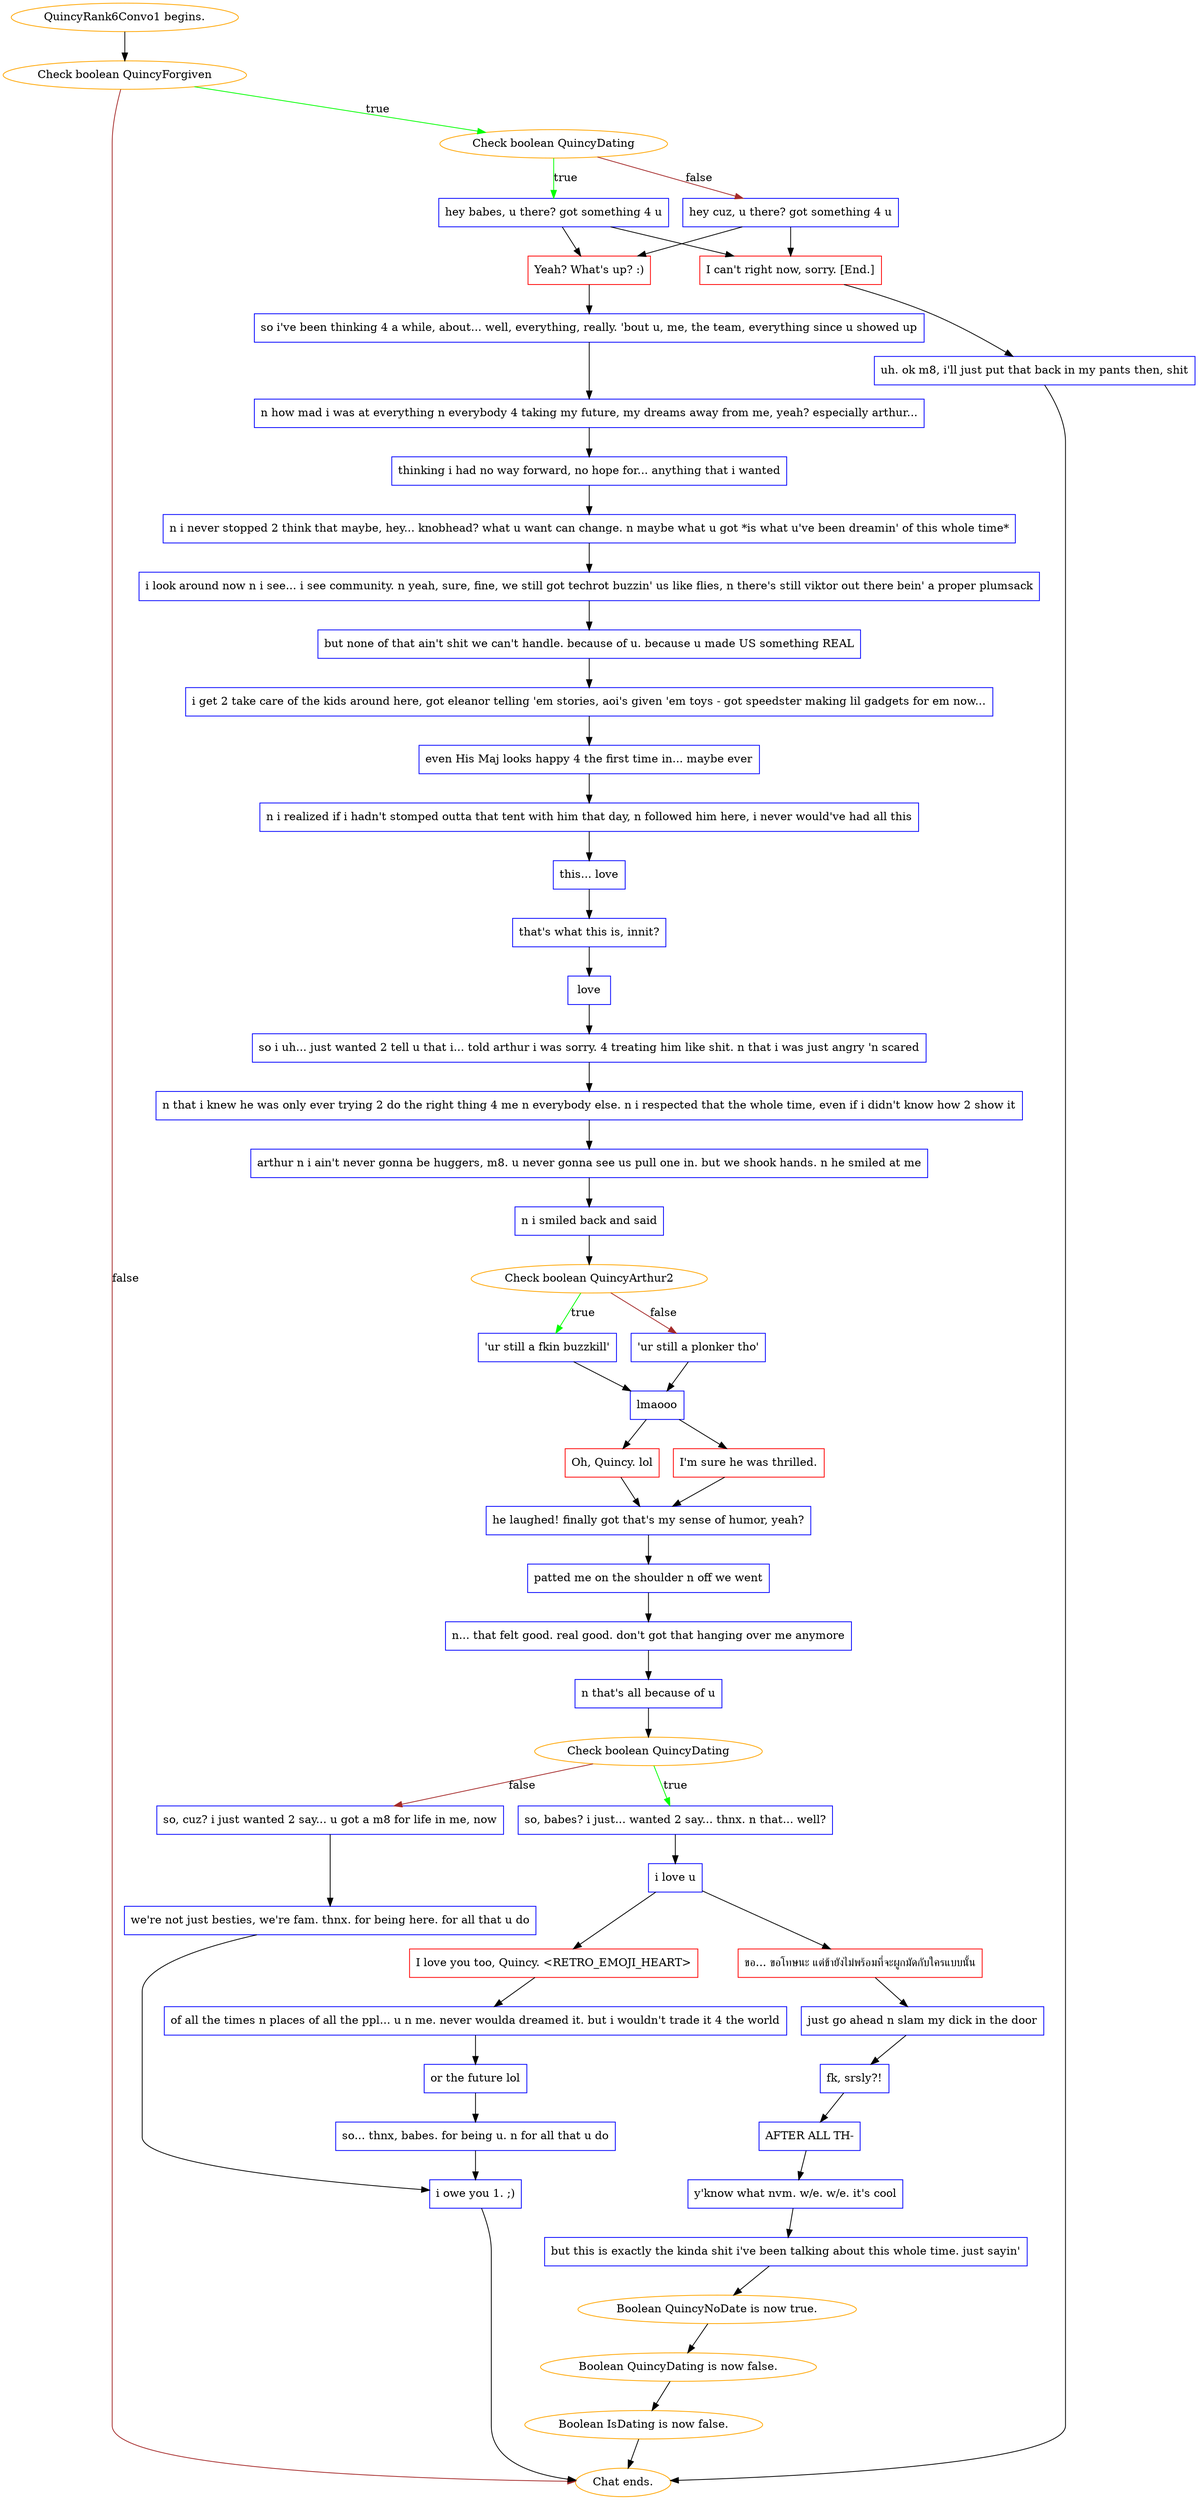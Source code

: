 digraph {
	"QuincyRank6Convo1 begins." [color=orange];
		"QuincyRank6Convo1 begins." -> j431139663;
	j431139663 [label="Check boolean QuincyForgiven",color=orange];
		j431139663 -> j3559869546 [label=true,color=green];
		j431139663 -> "Chat ends." [label=false,color=brown];
	j3559869546 [label="Check boolean QuincyDating",color=orange];
		j3559869546 -> j3290726468 [label=true,color=green];
		j3559869546 -> j2727204782 [label=false,color=brown];
	"Chat ends." [color=orange];
	j3290726468 [label="hey babes, u there? got something 4 u",shape=box,color=blue];
		j3290726468 -> j4054291396;
		j3290726468 -> j3295947919;
	j2727204782 [label="hey cuz, u there? got something 4 u",shape=box,color=blue];
		j2727204782 -> j4054291396;
		j2727204782 -> j3295947919;
	j4054291396 [label="Yeah? What's up? :)",shape=box,color=red];
		j4054291396 -> j2648529109;
	j3295947919 [label="I can't right now, sorry. [End.]",shape=box,color=red];
		j3295947919 -> j1925621898;
	j2648529109 [label="so i've been thinking 4 a while, about... well, everything, really. 'bout u, me, the team, everything since u showed up",shape=box,color=blue];
		j2648529109 -> j1496990202;
	j1925621898 [label="uh. ok m8, i'll just put that back in my pants then, shit",shape=box,color=blue];
		j1925621898 -> "Chat ends.";
	j1496990202 [label="n how mad i was at everything n everybody 4 taking my future, my dreams away from me, yeah? especially arthur...",shape=box,color=blue];
		j1496990202 -> j2136932639;
	j2136932639 [label="thinking i had no way forward, no hope for... anything that i wanted",shape=box,color=blue];
		j2136932639 -> j3963808867;
	j3963808867 [label="n i never stopped 2 think that maybe, hey... knobhead? what u want can change. n maybe what u got *is what u've been dreamin' of this whole time*",shape=box,color=blue];
		j3963808867 -> j2258724056;
	j2258724056 [label="i look around now n i see... i see community. n yeah, sure, fine, we still got techrot buzzin' us like flies, n there's still viktor out there bein' a proper plumsack",shape=box,color=blue];
		j2258724056 -> j2821328756;
	j2821328756 [label="but none of that ain't shit we can't handle. because of u. because u made US something REAL",shape=box,color=blue];
		j2821328756 -> j133803685;
	j133803685 [label="i get 2 take care of the kids around here, got eleanor telling 'em stories, aoi's given 'em toys - got speedster making lil gadgets for em now...",shape=box,color=blue];
		j133803685 -> j1548044837;
	j1548044837 [label="even His Maj looks happy 4 the first time in... maybe ever",shape=box,color=blue];
		j1548044837 -> j2812629910;
	j2812629910 [label="n i realized if i hadn't stomped outta that tent with him that day, n followed him here, i never would've had all this",shape=box,color=blue];
		j2812629910 -> j3479845109;
	j3479845109 [label="this... love",shape=box,color=blue];
		j3479845109 -> j3041935115;
	j3041935115 [label="that's what this is, innit?",shape=box,color=blue];
		j3041935115 -> j3055459477;
	j3055459477 [label="love",shape=box,color=blue];
		j3055459477 -> j2145707439;
	j2145707439 [label="so i uh... just wanted 2 tell u that i... told arthur i was sorry. 4 treating him like shit. n that i was just angry 'n scared",shape=box,color=blue];
		j2145707439 -> j585495931;
	j585495931 [label="n that i knew he was only ever trying 2 do the right thing 4 me n everybody else. n i respected that the whole time, even if i didn't know how 2 show it",shape=box,color=blue];
		j585495931 -> j281027474;
	j281027474 [label="arthur n i ain't never gonna be huggers, m8. u never gonna see us pull one in. but we shook hands. n he smiled at me",shape=box,color=blue];
		j281027474 -> j2208511467;
	j2208511467 [label="n i smiled back and said",shape=box,color=blue];
		j2208511467 -> j1598694856;
	j1598694856 [label="Check boolean QuincyArthur2",color=orange];
		j1598694856 -> j1228010134 [label=true,color=green];
		j1598694856 -> j1971290399 [label=false,color=brown];
	j1228010134 [label="'ur still a fkin buzzkill'",shape=box,color=blue];
		j1228010134 -> j1453178972;
	j1971290399 [label="'ur still a plonker tho'",shape=box,color=blue];
		j1971290399 -> j1453178972;
	j1453178972 [label="lmaooo",shape=box,color=blue];
		j1453178972 -> j4012252635;
		j1453178972 -> j1499969611;
	j4012252635 [label="Oh, Quincy. lol",shape=box,color=red];
		j4012252635 -> j2746342526;
	j1499969611 [label="I'm sure he was thrilled.",shape=box,color=red];
		j1499969611 -> j2746342526;
	j2746342526 [label="he laughed! finally got that's my sense of humor, yeah?",shape=box,color=blue];
		j2746342526 -> j1498523387;
	j1498523387 [label="patted me on the shoulder n off we went",shape=box,color=blue];
		j1498523387 -> j3224551171;
	j3224551171 [label="n... that felt good. real good. don't got that hanging over me anymore",shape=box,color=blue];
		j3224551171 -> j679077319;
	j679077319 [label="n that's all because of u",shape=box,color=blue];
		j679077319 -> j2532970724;
	j2532970724 [label="Check boolean QuincyDating",color=orange];
		j2532970724 -> j1002987342 [label=true,color=green];
		j2532970724 -> j3263427503 [label=false,color=brown];
	j1002987342 [label="so, babes? i just... wanted 2 say... thnx. n that... well?",shape=box,color=blue];
		j1002987342 -> j945020666;
	j3263427503 [label="so, cuz? i just wanted 2 say... u got a m8 for life in me, now",shape=box,color=blue];
		j3263427503 -> j1569369555;
	j945020666 [label="i love u",shape=box,color=blue];
		j945020666 -> j4047091700;
		j945020666 -> j2765037676;
	j1569369555 [label="we're not just besties, we're fam. thnx. for being here. for all that u do",shape=box,color=blue];
		j1569369555 -> j3460251873;
	j4047091700 [label="I love you too, Quincy. <RETRO_EMOJI_HEART>",shape=box,color=red];
		j4047091700 -> j356596233;
	j2765037676 [label="ขอ... ขอโทษนะ แต่ข้ายังไม่พร้อมที่จะผูกมัดกับใครแบบนั้น",shape=box,color=red];
		j2765037676 -> j3302274428;
	j3460251873 [label="i owe you 1. ;)",shape=box,color=blue];
		j3460251873 -> "Chat ends.";
	j356596233 [label="of all the times n places of all the ppl... u n me. never woulda dreamed it. but i wouldn't trade it 4 the world",shape=box,color=blue];
		j356596233 -> j1299787133;
	j3302274428 [label="just go ahead n slam my dick in the door",shape=box,color=blue];
		j3302274428 -> j3236891341;
	j1299787133 [label="or the future lol",shape=box,color=blue];
		j1299787133 -> j3418966769;
	j3236891341 [label="fk, srsly?!",shape=box,color=blue];
		j3236891341 -> j3101443586;
	j3418966769 [label="so... thnx, babes. for being u. n for all that u do",shape=box,color=blue];
		j3418966769 -> j3460251873;
	j3101443586 [label="AFTER ALL TH-",shape=box,color=blue];
		j3101443586 -> j3670608846;
	j3670608846 [label="y'know what nvm. w/e. w/e. it's cool",shape=box,color=blue];
		j3670608846 -> j33769086;
	j33769086 [label="but this is exactly the kinda shit i've been talking about this whole time. just sayin'",shape=box,color=blue];
		j33769086 -> j2319655028;
	j2319655028 [label="Boolean QuincyNoDate is now true.",color=orange];
		j2319655028 -> j1884175600;
	j1884175600 [label="Boolean QuincyDating is now false.",color=orange];
		j1884175600 -> j1242024027;
	j1242024027 [label="Boolean IsDating is now false.",color=orange];
		j1242024027 -> "Chat ends.";
}